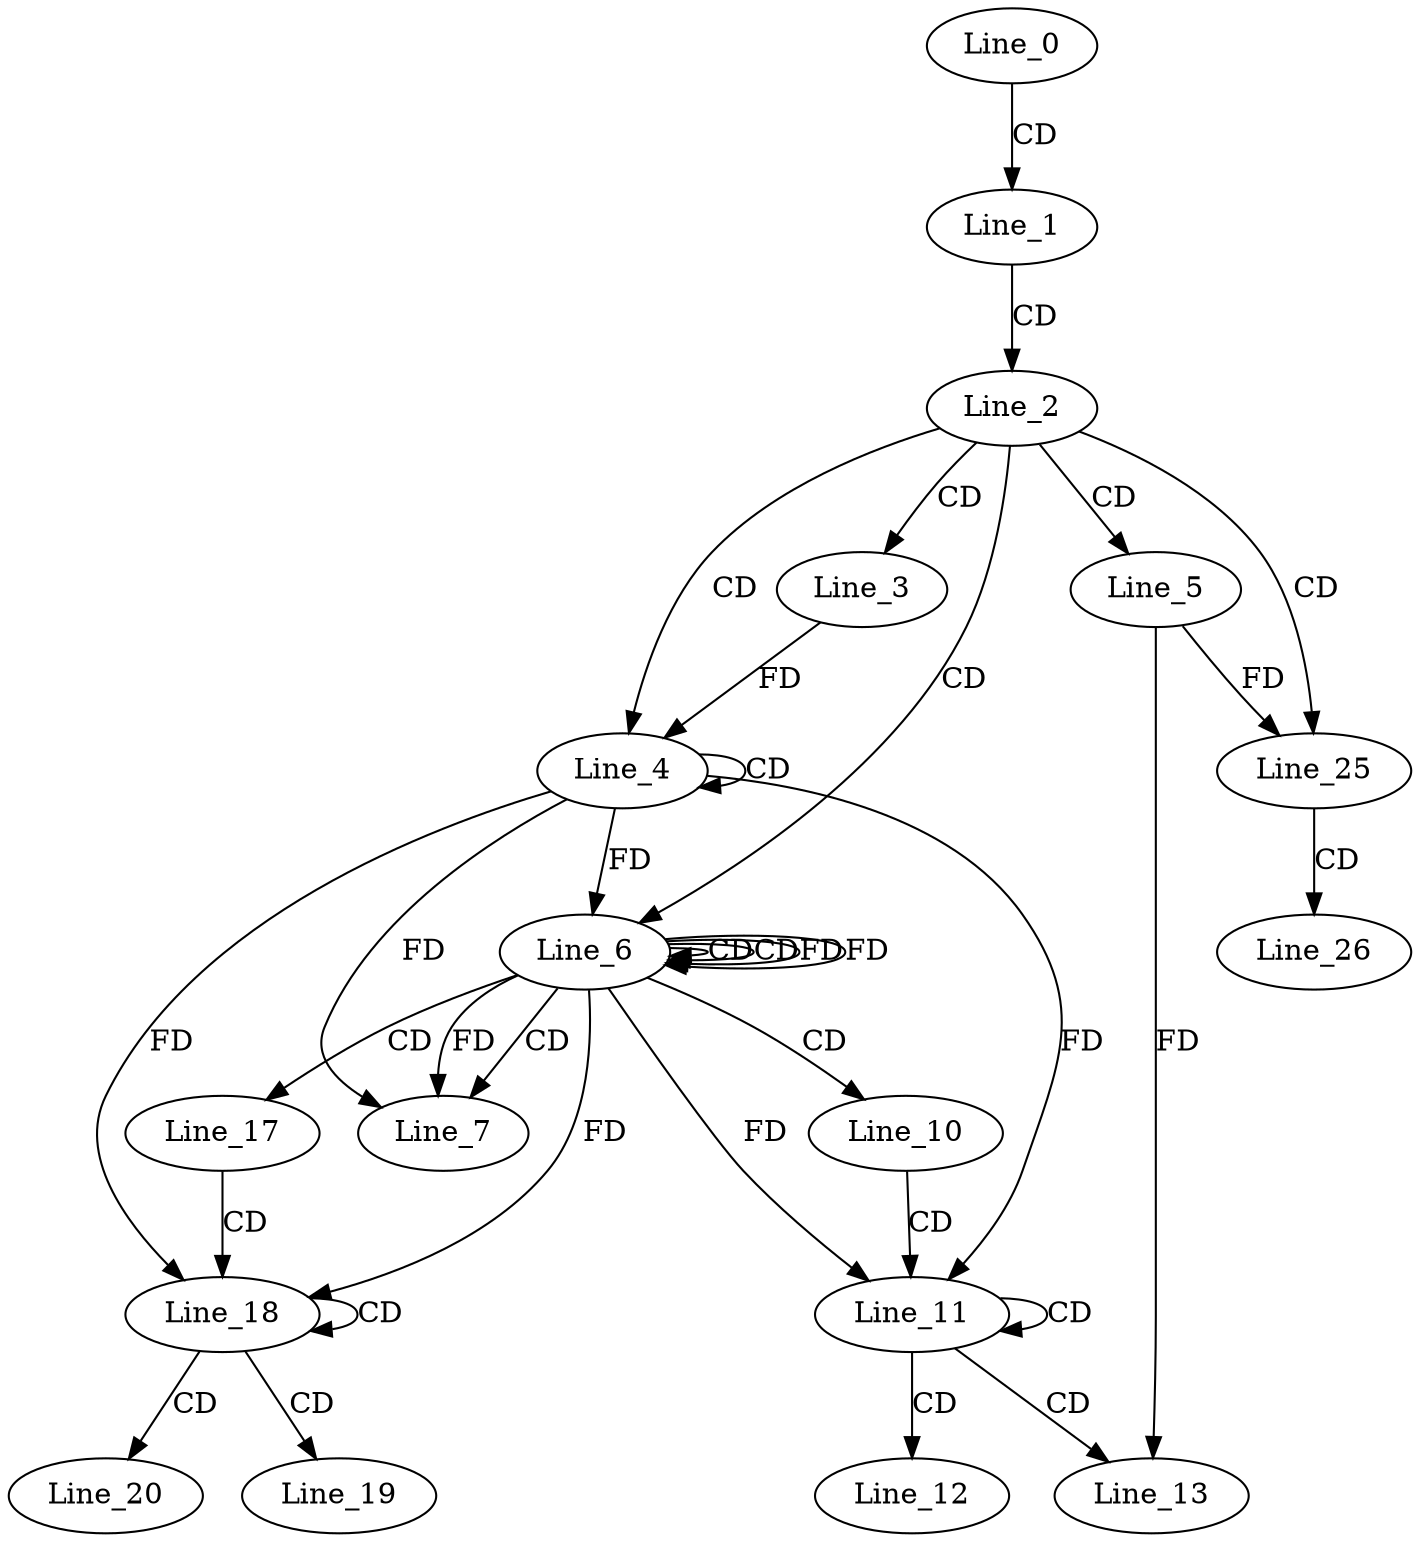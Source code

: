 digraph G {
  Line_0;
  Line_1;
  Line_2;
  Line_3;
  Line_4;
  Line_4;
  Line_5;
  Line_6;
  Line_6;
  Line_6;
  Line_6;
  Line_7;
  Line_7;
  Line_7;
  Line_10;
  Line_11;
  Line_11;
  Line_11;
  Line_12;
  Line_13;
  Line_17;
  Line_18;
  Line_18;
  Line_18;
  Line_19;
  Line_20;
  Line_25;
  Line_26;
  Line_0 -> Line_1 [ label="CD" ];
  Line_1 -> Line_2 [ label="CD" ];
  Line_2 -> Line_3 [ label="CD" ];
  Line_2 -> Line_4 [ label="CD" ];
  Line_4 -> Line_4 [ label="CD" ];
  Line_3 -> Line_4 [ label="FD" ];
  Line_2 -> Line_5 [ label="CD" ];
  Line_2 -> Line_6 [ label="CD" ];
  Line_6 -> Line_6 [ label="CD" ];
  Line_6 -> Line_6 [ label="CD" ];
  Line_4 -> Line_6 [ label="FD" ];
  Line_6 -> Line_6 [ label="FD" ];
  Line_6 -> Line_7 [ label="CD" ];
  Line_4 -> Line_7 [ label="FD" ];
  Line_6 -> Line_7 [ label="FD" ];
  Line_6 -> Line_10 [ label="CD" ];
  Line_10 -> Line_11 [ label="CD" ];
  Line_11 -> Line_11 [ label="CD" ];
  Line_4 -> Line_11 [ label="FD" ];
  Line_6 -> Line_11 [ label="FD" ];
  Line_11 -> Line_12 [ label="CD" ];
  Line_11 -> Line_13 [ label="CD" ];
  Line_5 -> Line_13 [ label="FD" ];
  Line_6 -> Line_17 [ label="CD" ];
  Line_17 -> Line_18 [ label="CD" ];
  Line_18 -> Line_18 [ label="CD" ];
  Line_4 -> Line_18 [ label="FD" ];
  Line_6 -> Line_18 [ label="FD" ];
  Line_18 -> Line_19 [ label="CD" ];
  Line_18 -> Line_20 [ label="CD" ];
  Line_2 -> Line_25 [ label="CD" ];
  Line_5 -> Line_25 [ label="FD" ];
  Line_25 -> Line_26 [ label="CD" ];
  Line_6 -> Line_6 [ label="FD" ];
}
